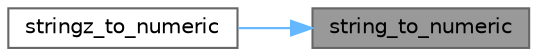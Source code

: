 digraph "string_to_numeric"
{
 // LATEX_PDF_SIZE
  bgcolor="transparent";
  edge [fontname=Helvetica,fontsize=10,labelfontname=Helvetica,labelfontsize=10];
  node [fontname=Helvetica,fontsize=10,shape=box,height=0.2,width=0.4];
  rankdir="RL";
  Node1 [id="Node000001",label="string_to_numeric",height=0.2,width=0.4,color="gray40", fillcolor="grey60", style="filled", fontcolor="black",tooltip="convert a number in string to a TDSNUMERIC"];
  Node1 -> Node2 [id="edge1_Node000001_Node000002",dir="back",color="steelblue1",style="solid",tooltip=" "];
  Node2 [id="Node000002",label="stringz_to_numeric",height=0.2,width=0.4,color="grey40", fillcolor="white", style="filled",URL="$a00587.html#ga467401163bf05ed167f7b2b7e8bd875a",tooltip="convert a zero terminated string to NUMERIC"];
}
